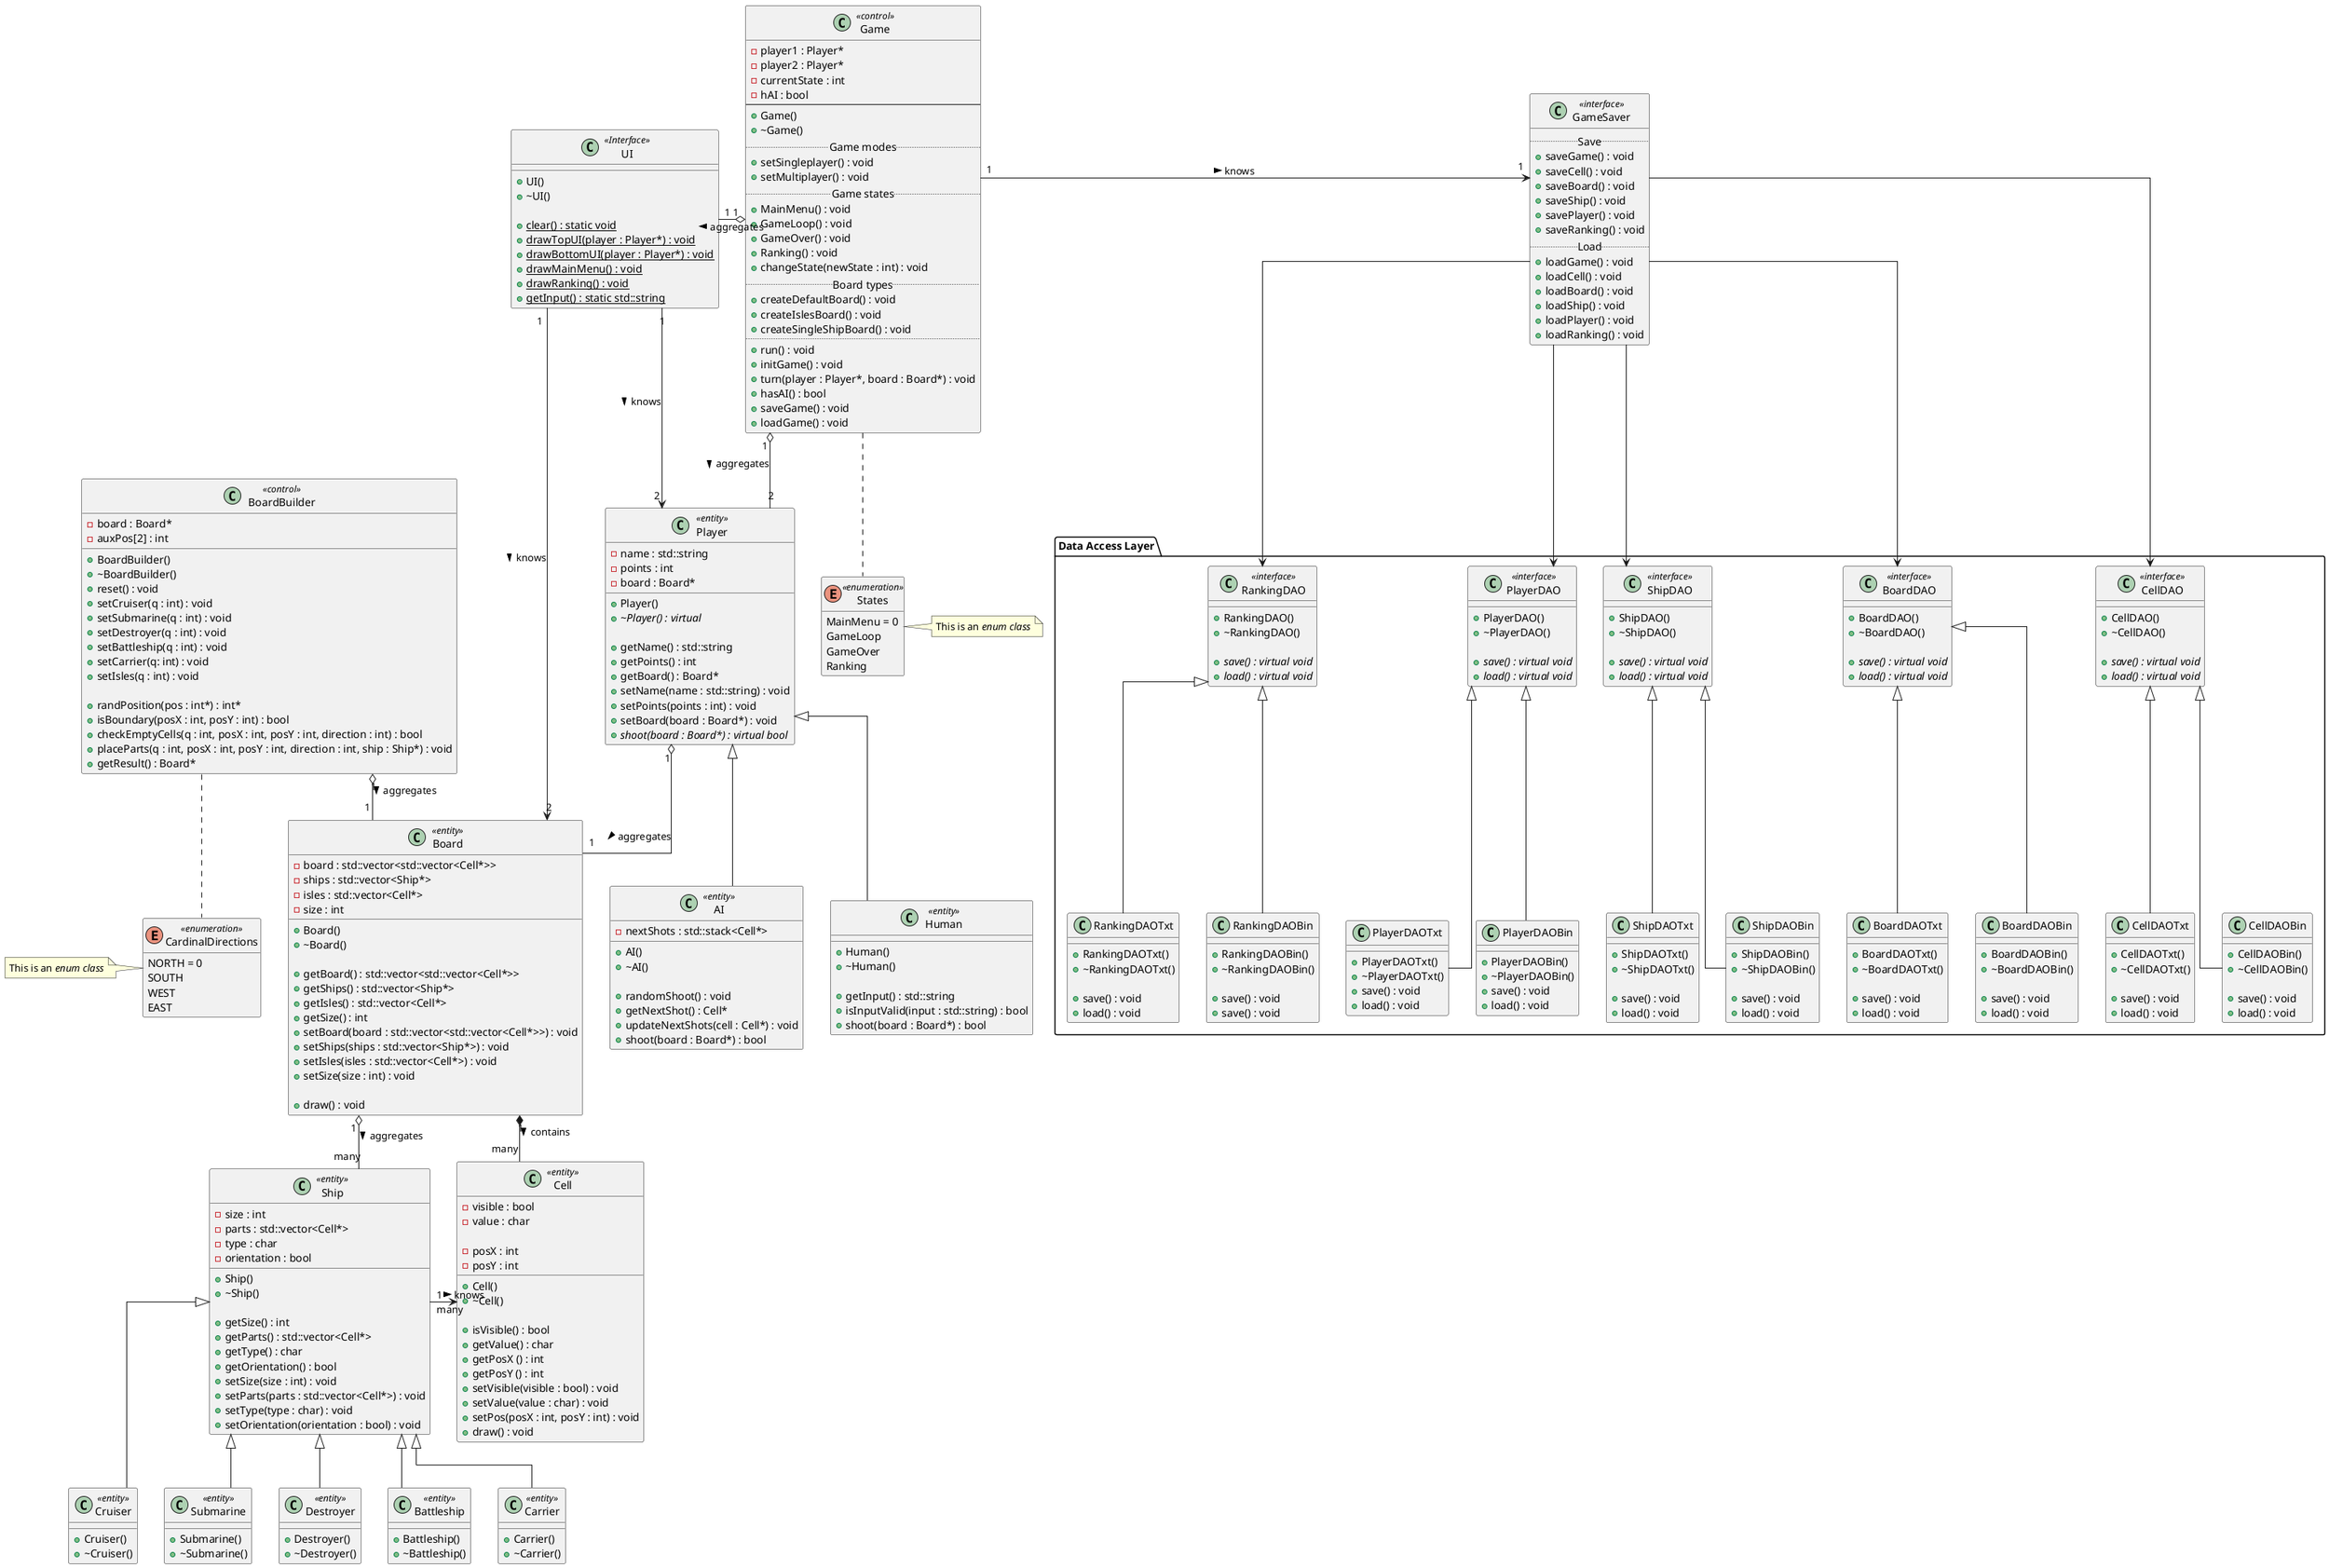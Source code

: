 @startuml Classes

skinparam linetype polyline
skinparam linetype ortho

class Cell <<entity>>{
    - visible : bool
    - value : char

    - posX : int
    - posY : int

    + Cell()
    + ~Cell()

    + isVisible() : bool
    + getValue() : char
    + getPosX () : int
    + getPosY () : int
    + setVisible(visible : bool) : void
    + setValue(value : char) : void
    + setPos(posX : int, posY : int) : void
    + draw() : void
}

class BoardBuilder <<control>> {
    - board : Board*
    - auxPos[2] : int

    + BoardBuilder()
    + ~BoardBuilder()
    + reset() : void
    + setCruiser(q : int) : void
    + setSubmarine(q : int) : void
    + setDestroyer(q : int) : void
    + setBattleship(q : int) : void
    + setCarrier(q: int) : void
    + setIsles(q : int) : void

    + randPosition(pos : int*) : int* 
    + isBoundary(posX : int, posY : int) : bool
    + checkEmptyCells(q : int, posX : int, posY : int, direction : int) : bool
    + placeParts(q : int, posX : int, posY : int, direction : int, ship : Ship*) : void
    + getResult() : Board*
}

enum CardinalDirections <<enumeration>>{
    NORTH = 0
    SOUTH
    WEST
    EAST
}
hide CardinalDirections methods
note left
    This is an <i>enum class</i>
end note
class Board <<entity>>{
    - board : std::vector<std::vector<Cell*>>
    - ships : std::vector<Ship*>
    - isles : std::vector<Cell*>
    - size : int

    + Board()
    + ~Board()

    + getBoard() : std::vector<std::vector<Cell*>>
    + getShips() : std::vector<Ship*>
    + getIsles() : std::vector<Cell*>
    + getSize() : int
    + setBoard(board : std::vector<std::vector<Cell*>>) : void
    + setShips(ships : std::vector<Ship*>) : void
    + setIsles(isles : std::vector<Cell*>) : void
    + setSize(size : int) : void

    + draw() : void
}

class Ship <<entity>>{
    - size : int
    - parts : std::vector<Cell*>
    - type : char
    - orientation : bool

    + Ship()
    + ~Ship()

    + getSize() : int
    + getParts() : std::vector<Cell*>
    + getType() : char
    + getOrientation() : bool
    + setSize(size : int) : void
    + setParts(parts : std::vector<Cell*>) : void
    + setType(type : char) : void
    + setOrientation(orientation : bool) : void

}

class Cruiser <<entity>> extends Ship{
    + Cruiser()
    + ~Cruiser()

}

class Submarine <<entity>> extends Ship{
    + Submarine()
    + ~Submarine()
    
}


class Destroyer <<entity>> extends Ship{
    + Destroyer()
    + ~Destroyer()
    
}

class Battleship <<entity>> extends Ship{
    + Battleship()
    + ~Battleship()
   
}

class Carrier <<entity>> extends Ship{
    + Carrier()
    + ~Carrier()
    
}

class Player <<entity>>{
    - name : std::string
    - points : int
    - board : Board*

    + Player()
    + {abstract} ~Player() : virtual

    + getName() : std::string
    + getPoints() : int
    + getBoard() : Board*
    + setName(name : std::string) : void
    + setPoints(points : int) : void
    + setBoard(board : Board*) : void
    + {abstract} shoot(board : Board*) : virtual bool
}

class AI <<entity>> extends Player{
    - nextShots : std::stack<Cell*>

    + AI()
    + ~AI()

    + randomShoot() : void
    + getNextShot() : Cell*
    + updateNextShots(cell : Cell*) : void
    + shoot(board : Board*) : bool
}

class Human <<entity>> extends Player{
    + Human()
    + ~Human()

    + getInput() : std::string
    + isInputValid(input : std::string) : bool
    + shoot(board : Board*) : bool
}

class Game <<control>>{
    - player1 : Player*
    - player2 : Player*
    - currentState : int
    - hAI : bool
    --
    + Game()
    + ~Game()
    .. Game modes ..
    + setSingleplayer() : void
    + setMultiplayer() : void
    .. Game states ..
    + MainMenu() : void
    + GameLoop() : void
    + GameOver() : void
    + Ranking() : void
    + changeState(newState : int) : void
    .. Board types ..
    + createDefaultBoard() : void
    + createIslesBoard() : void
    + createSingleShipBoard() : void
    ..
    + run() : void
    + initGame() : void
    + turn(player : Player*, board : Board*) : void
    + hasAI() : bool
    + saveGame() : void
    + loadGame() : void
}

enum States <<enumeration>>{
    MainMenu = 0
    GameLoop
    GameOver
    Ranking
}

hide States methods
note right
    This is an <i>enum class</i>
end note

class GameSaver <<interface>>{
    .. Save ..
    + saveGame() : void
    + saveCell() : void
    + saveBoard() : void
    + saveShip() : void
    + savePlayer() : void
    + saveRanking() : void
    .. Load ..
    + loadGame() : void
    + loadCell() : void
    + loadBoard() : void
    + loadShip() : void
    + loadPlayer() : void
    + loadRanking() : void
}
class UI <<Interface>> {
    + UI()
    + ~UI()

    + {static} clear() : static void
    + {static} drawTopUI(player : Player*) : void
    + {static} drawBottomUI(player : Player*) : void
    + {static} drawMainMenu() : void
    + {static} drawRanking() : void
    + {static} getInput() : static std::string
}


package "Data Access Layer" {
    class CellDAO <<interface>>{
        + CellDAO()
        + ~CellDAO()

        + {abstract} save() : virtual void
        + {abstract} load() : virtual void
    }

    class CellDAOTxt extends CellDAO{
        + CellDAOTxt()
        + ~CellDAOTxt()

        + save() : void
        + load() : void
    }

    class CellDAOBin extends CellDAO{
        + CellDAOBin()
        + ~CellDAOBin()

        + save() : void
        + load() : void
    }

    class BoardDAO <<interface>>{
        + BoardDAO()
        + ~BoardDAO()

        + {abstract} save() : virtual void
        + {abstract} load() : virtual void
    }

    class BoardDAOTxt extends BoardDAO{
        + BoardDAOTxt()
        + ~BoardDAOTxt()

        + save() : void
        + load() : void
    }

    class BoardDAOBin extends BoardDAO{
        + BoardDAOBin()
        + ~BoardDAOBin()
        
        + save() : void
        + load() : void
    }

    class ShipDAO <<interface>>{
        + ShipDAO()
        + ~ShipDAO()

        + {abstract} save() : virtual void
        + {abstract} load() : virtual void
    }

    class ShipDAOTxt extends ShipDAO{
        + ShipDAOTxt()
        + ~ShipDAOTxt()

        + save() : void
        + load() : void
    }

    class ShipDAOBin extends ShipDAO{
        + ShipDAOBin()
        + ~ShipDAOBin()

        + save() : void
        + load() : void
    }

    class PlayerDAO <<interface>>{
        + PlayerDAO()
        + ~PlayerDAO()

        + {abstract} save() : virtual void
        + {abstract} load() : virtual void
    }

    class PlayerDAOTxt extends PlayerDAO{
        + PlayerDAOTxt()
        + ~PlayerDAOTxt()
        + save() : void
        + load() : void
    }

    class PlayerDAOBin extends PlayerDAO{
        + PlayerDAOBin()
        + ~PlayerDAOBin()
        + save() : void
        + load() : void
    }

    class RankingDAO <<interface>>{
        + RankingDAO()
        + ~RankingDAO()

        + {abstract} save() : virtual void
        + {abstract} load() : virtual void
    }

    class RankingDAOTxt extends RankingDAO{
        + RankingDAOTxt()
        + ~RankingDAOTxt()
        
        + save() : void
        + load() : void
    }

    class RankingDAOBin extends RankingDAO{
        + RankingDAOBin()
        + ~RankingDAOBin()

        + save() : void
        + save() : void
    }
}

Game "1" o-- "2" Player : > aggregates
Game "1" o-l- "1" UI : > aggregates
Game "1" -r-> "1" GameSaver : > knows
Game .. States

Player "1" o-- "1" Board : > aggregates

BoardBuilder "1" o-- "1" Board : > aggregates
BoardBuilder .. CardinalDirections
Board "1" *-- "many" Cell : > contains
Board "1" o-- "many" Ship : > aggregates

Ship "1" -r-> "many" Cell : > knows
UI "1" --> "2" Board : > knows
UI "1" --> "2" Player : > knows

GameSaver --> CellDAO
GameSaver --> BoardDAO
GameSaver --> ShipDAO
GameSaver --> PlayerDAO
GameSaver --> RankingDAO
@enduml